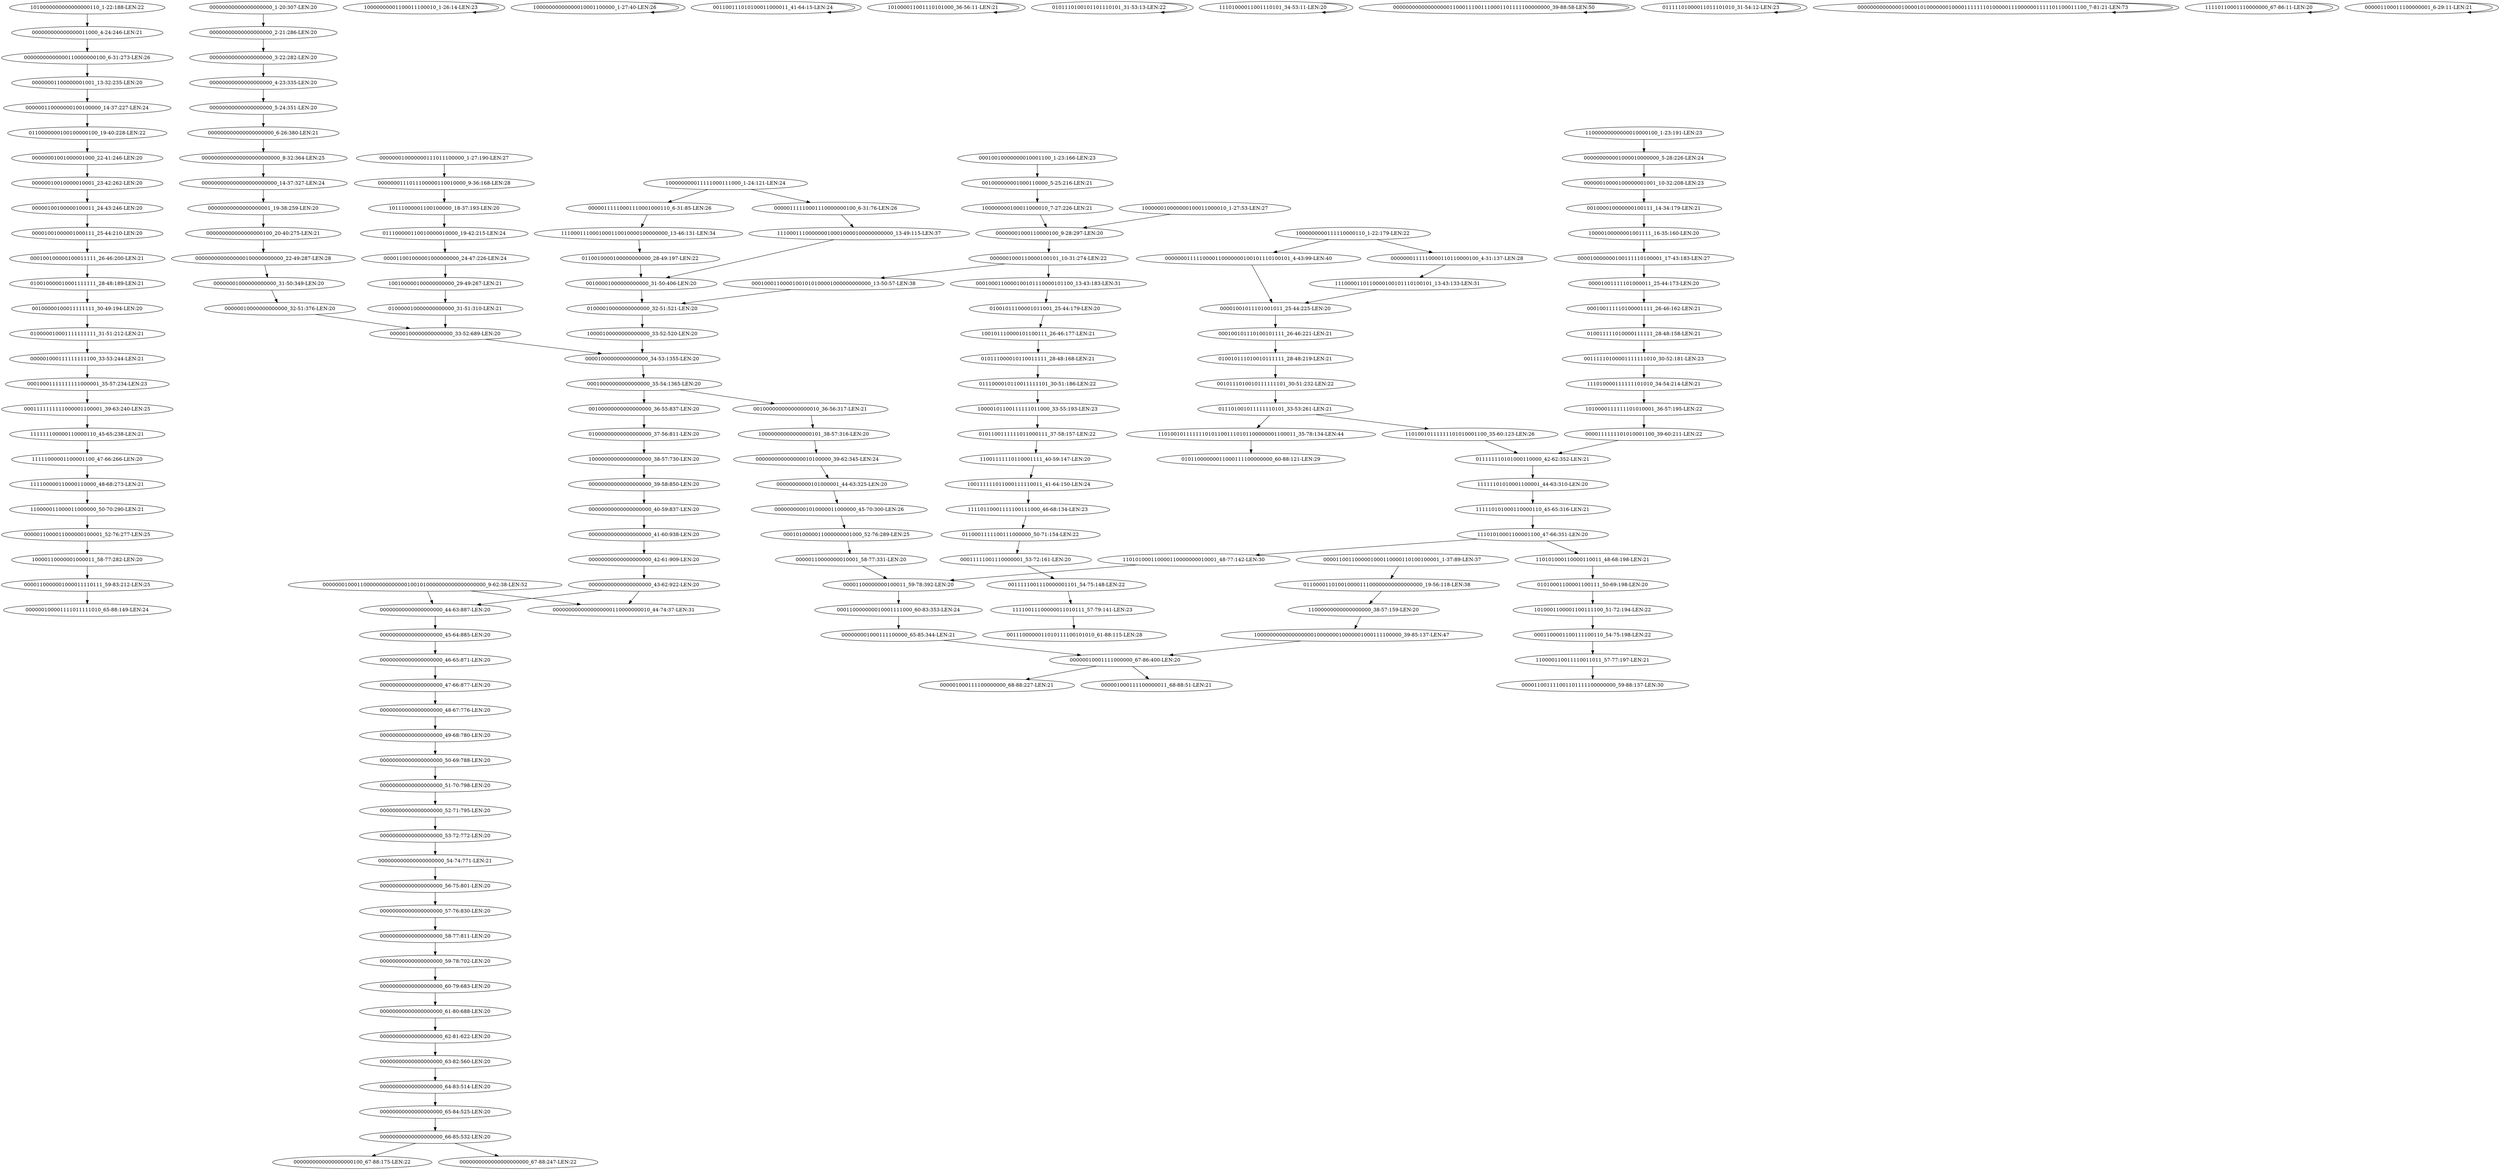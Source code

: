 digraph G {
    "00000000000000110000000100_6-31:273-LEN:26" -> "00000001100000001001_13-32:235-LEN:20";
    "00000000000000000000_41-60:938-LEN:20" -> "00000000000000000000_42-61:909-LEN:20";
    "00000000000000000000_44-63:887-LEN:20" -> "00000000000000000000_45-64:885-LEN:20";
    "00000110000000010001_58-77:331-LEN:20" -> "00001100000000100011_59-78:392-LEN:20";
    "00001001011101001011_25-44:225-LEN:20" -> "000100101110100101111_26-46:221-LEN:21";
    "110101000110000110000000010001_48-77:142-LEN:30" -> "00001100000000100011_59-78:392-LEN:20";
    "001000010000000100111_14-34:179-LEN:21" -> "10000100000001001111_16-35:160-LEN:20";
    "10000000001100011100010_1-26:14-LEN:23" -> "10000000001100011100010_1-26:14-LEN:23";
    "0010111010010111111101_30-51:232-LEN:22" -> "011101001011111110101_33-53:261-LEN:21";
    "000000010000000111011100000_1-27:190-LEN:27" -> "0000000111011100000110010000_9-36:168-LEN:28";
    "000010000000100111110100001_17-43:183-LEN:27" -> "00001001111101000011_25-44:173-LEN:20";
    "1110001110001000110010000100000000_13-46:131-LEN:34" -> "0110010000100000000000_28-49:197-LEN:22";
    "110000011000011000000_50-70:290-LEN:21" -> "0000011000011000000100001_52-76:277-LEN:25";
    "10000000000000010001100000_1-27:40-LEN:26" -> "10000000000000010001100000_1-27:40-LEN:26";
    "010000010001111111111_31-51:212-LEN:21" -> "000001000111111111100_33-53:244-LEN:21";
    "01010001100001100111_50-69:198-LEN:20" -> "1010001100001100111100_51-72:194-LEN:22";
    "111100000110000110000_48-68:273-LEN:21" -> "110000011000011000000_50-70:290-LEN:21";
    "0000000100011000000000000001001010000000000000000000_9-62:38-LEN:52" -> "00000000000000000000_44-63:887-LEN:20";
    "0000000100011000000000000001001010000000000000000000_9-62:38-LEN:52" -> "0000000000000000000110000000010_44-74:37-LEN:31";
    "10000000000000000101_38-57:316-LEN:20" -> "000000000000000010100000_39-62:345-LEN:24";
    "100111111011000111110011_41-64:150-LEN:24" -> "11110110001111100111000_46-68:134-LEN:23";
    "0001111111111000001100001_39-63:240-LEN:25" -> "111111100000110000110_45-65:238-LEN:21";
    "0001010000011000000001000_52-76:289-LEN:25" -> "00000110000000010001_58-77:331-LEN:20";
    "00000000000000000000_40-59:837-LEN:20" -> "00000000000000000000_41-60:938-LEN:20";
    "1010001100001100111100_51-72:194-LEN:22" -> "0001100001100111100110_54-75:198-LEN:22";
    "11010010111111101010001100_35-60:123-LEN:26" -> "011111110101000110000_42-62:352-LEN:21";
    "00010001111111111000001_35-57:234-LEN:23" -> "0001111111111000001100001_39-63:240-LEN:25";
    "00000000000000000000_59-78:702-LEN:20" -> "00000000000000000000_60-79:683-LEN:20";
    "0110001111100111000000_50-71:154-LEN:22" -> "00011111001110000001_53-72:161-LEN:20";
    "100000000100011000010_7-27:226-LEN:21" -> "00000001000110000100_9-28:297-LEN:20";
    "11111000001100001100_47-66:266-LEN:20" -> "111100000110000110000_48-68:273-LEN:21";
    "00000000000000000000_66-85:532-LEN:20" -> "0000000000000000000100_67-88:175-LEN:22";
    "00000000000000000000_66-85:532-LEN:20" -> "0000000000000000000000_67-88:247-LEN:22";
    "00000000000000000000_63-82:560-LEN:20" -> "00000000000000000000_64-83:514-LEN:20";
    "00100001000000000000_31-50:406-LEN:20" -> "01000010000000000000_32-51:521-LEN:20";
    "00000100000000000000_33-52:689-LEN:20" -> "00001000000000000000_34-53:1355-LEN:20";
    "111010000111111101010_34-54:214-LEN:21" -> "1010000111111101010001_36-57:195-LEN:22";
    "00000000000000000000_46-65:871-LEN:20" -> "00000000000000000000_47-66:877-LEN:20";
    "0001100001100111100110_54-75:198-LEN:22" -> "110000110011110011011_57-77:197-LEN:21";
    "000011001000001000000000_24-47:226-LEN:24" -> "100100000100000000000_29-49:267-LEN:21";
    "00000000000000000000_61-80:688-LEN:20" -> "00000000000000000000_62-81:622-LEN:20";
    "00000001000000000000_31-50:349-LEN:20" -> "00000010000000000000_32-51:376-LEN:20";
    "00000000000000000000_4-23:335-LEN:20" -> "00000000000000000000_5-24:351-LEN:20";
    "00000000000000000000_49-68:780-LEN:20" -> "00000000000000000000_50-69:788-LEN:20";
    "000100100000100011111_26-46:200-LEN:21" -> "010010000010001111111_28-48:189-LEN:21";
    "000000000000000000000000_14-37:327-LEN:24" -> "00000000000000000001_19-38:259-LEN:20";
    "001100111010100011000011_41-64:15-LEN:24" -> "001100111010100011000011_41-64:15-LEN:24";
    "00000000000000000000_65-84:525-LEN:20" -> "00000000000000000000_66-85:532-LEN:20";
    "00000000000000000000_60-79:683-LEN:20" -> "00000000000000000000_61-80:688-LEN:20";
    "00000001000110000100_9-28:297-LEN:20" -> "0000001000110000100101_10-31:274-LEN:22";
    "0001000110000100101110000101100_13-43:183-LEN:31" -> "01001011100001011001_25-44:179-LEN:20";
    "110101000110000110011_48-68:198-LEN:21" -> "01010001100001100111_50-69:198-LEN:20";
    "01000000000000000000_37-56:811-LEN:20" -> "10000000000000000000_38-57:730-LEN:20";
    "01000010000000000000_32-51:521-LEN:20" -> "10000100000000000000_33-52:520-LEN:20";
    "0000110000001000011110111_59-83:212-LEN:25" -> "000000100001111011111010_65-88:149-LEN:24";
    "010111000010110011111_28-48:168-LEN:21" -> "0111000010110011111101_30-51:186-LEN:22";
    "00010000000000000000_35-54:1365-LEN:20" -> "00100000000000000000_36-55:837-LEN:20";
    "00010000000000000000_35-54:1365-LEN:20" -> "001000000000000000010_36-56:317-LEN:21";
    "0000000111110000110000000100101110100101_4-43:99-LEN:40" -> "00001001011101001011_25-44:225-LEN:20";
    "11001111110110001111_40-59:147-LEN:20" -> "100111111011000111110011_41-64:150-LEN:24";
    "000000000000000011000_4-24:246-LEN:21" -> "00000000000000110000000100_6-31:273-LEN:26";
    "10000100000000000000_33-52:520-LEN:20" -> "00001000000000000000_34-53:1355-LEN:20";
    "00000000000000000000_47-66:877-LEN:20" -> "00000000000000000000_48-67:776-LEN:20";
    "00001100000000100011_59-78:392-LEN:20" -> "000110000000010001111000_60-83:353-LEN:24";
    "000000001000111100000_65-85:344-LEN:21" -> "00000010001111000000_67-86:400-LEN:20";
    "00000010000000000000_32-51:376-LEN:20" -> "00000100000000000000_33-52:689-LEN:20";
    "0110010000100000000000_28-49:197-LEN:22" -> "00100001000000000000_31-50:406-LEN:20";
    "00000100100000100011_24-43:246-LEN:20" -> "00001001000001000111_25-44:210-LEN:20";
    "00000001100000001001_13-32:235-LEN:20" -> "000000110000000100100000_14-37:227-LEN:24";
    "0000000111011100000110010000_9-36:168-LEN:28" -> "10111000001100100000_18-37:193-LEN:20";
    "10000101100111111011000_33-55:193-LEN:23" -> "0101100111111011000111_37-58:157-LEN:22";
    "00000000000000000000_3-22:282-LEN:20" -> "00000000000000000000_4-23:335-LEN:20";
    "00001001000001000111_25-44:210-LEN:20" -> "000100100000100011111_26-46:200-LEN:21";
    "11111101010001100001_44-63:310-LEN:20" -> "111110101000110000110_45-65:316-LEN:21";
    "00011111001110000001_53-72:161-LEN:20" -> "0011111001110000001101_54-75:148-LEN:22";
    "00000111110001110000000100_6-31:76-LEN:26" -> "1110001110000000100010000100000000000_13-49:115-LEN:37";
    "0101100111111011000111_37-58:157-LEN:22" -> "11001111110110001111_40-59:147-LEN:20";
    "101000011001110101000_36-56:11-LEN:21" -> "101000011001110101000_36-56:11-LEN:21";
    "0110000000100100000100_19-40:228-LEN:22" -> "00000001001000001000_22-41:246-LEN:20";
    "00000000000000000000_45-64:885-LEN:20" -> "00000000000000000000_46-65:871-LEN:20";
    "11101010001100001100_47-66:351-LEN:20" -> "110101000110000110000000010001_48-77:142-LEN:30";
    "11101010001100001100_47-66:351-LEN:20" -> "110101000110000110011_48-68:198-LEN:21";
    "100000010000000100011000010_1-27:53-LEN:27" -> "00000001000110000100_9-28:297-LEN:20";
    "11000000000000010000100_1-23:191-LEN:23" -> "000000000001000010000000_5-28:226-LEN:24";
    "0101110100101101110101_31-53:13-LEN:22" -> "0101110100101101110101_31-53:13-LEN:22";
    "10111000001100100000_18-37:193-LEN:20" -> "011100000110010000010000_19-42:215-LEN:24";
    "00000010001111000000_67-86:400-LEN:20" -> "000001000111100000000_68-88:227-LEN:21";
    "00000010001111000000_67-86:400-LEN:20" -> "000001000111100000011_68-88:51-LEN:21";
    "10000000000000000001000000010000001000111100000_39-85:137-LEN:47" -> "00000010001111000000_67-86:400-LEN:20";
    "000110000000010001111000_60-83:353-LEN:24" -> "000000001000111100000_65-85:344-LEN:21";
    "00000000001010000011000000_45-70:300-LEN:26" -> "0001010000011000000001000_52-76:289-LEN:25";
    "01001011100001011001_25-44:179-LEN:20" -> "100101110000101100111_26-46:177-LEN:21";
    "00111110100001111111010_30-52:181-LEN:23" -> "111010000111111101010_34-54:214-LEN:21";
    "00000000000000000000_57-76:830-LEN:20" -> "00000000000000000000_58-77:811-LEN:20";
    "00000000000000000000_53-72:772-LEN:20" -> "000000000000000000000_54-74:771-LEN:21";
    "01100001101001000011100000000000000000_19-56:118-LEN:38" -> "11000000000000000000_38-57:159-LEN:20";
    "00010001100001001010100001000000000000_13-50:57-LEN:38" -> "01000010000000000000_32-51:521-LEN:20";
    "011101001011111110101_33-53:261-LEN:21" -> "11010010111111101010001100_35-60:123-LEN:26";
    "011101001011111110101_33-53:261-LEN:21" -> "11010010111111101011001110101100000001100011_35-78:134-LEN:44";
    "110000110011110011011_57-77:197-LEN:21" -> "000011001111001101111100000000_59-88:137-LEN:30";
    "00000000000000000000_58-77:811-LEN:20" -> "00000000000000000000_59-78:702-LEN:20";
    "00000000000000000000_5-24:351-LEN:20" -> "000000000000000000000_6-26:380-LEN:21";
    "11101000011001110101_34-53:11-LEN:20" -> "11101000011001110101_34-53:11-LEN:20";
    "00000000000000000000_56-75:801-LEN:20" -> "00000000000000000000_57-76:830-LEN:20";
    "1010000111111101010001_36-57:195-LEN:22" -> "0000111111101010001100_39-60:211-LEN:22";
    "100101110000101100111_26-46:177-LEN:21" -> "010111000010110011111_28-48:168-LEN:21";
    "00000000000000000000_48-67:776-LEN:20" -> "00000000000000000000_49-68:780-LEN:20";
    "0000111111101010001100_39-60:211-LEN:22" -> "011111110101000110000_42-62:352-LEN:21";
    "1000000000111110000110_1-22:179-LEN:22" -> "0000000111110000110000000100101110100101_4-43:99-LEN:40";
    "1000000000111110000110_1-22:179-LEN:22" -> "0000000111110000110110000100_4-31:137-LEN:28";
    "11110110001111100111000_46-68:134-LEN:23" -> "0110001111100111000000_50-71:154-LEN:22";
    "0000000000000000100000000000_22-49:287-LEN:28" -> "00000001000000000000_31-50:349-LEN:20";
    "00000001001000001000_22-41:246-LEN:20" -> "00000010010000010001_23-42:262-LEN:20";
    "010010000010001111111_28-48:189-LEN:21" -> "00100000100011111111_30-49:194-LEN:20";
    "00000010010000010001_23-42:262-LEN:20" -> "00000100100000100011_24-43:246-LEN:20";
    "00000111110001110001000110_6-31:85-LEN:26" -> "1110001110001000110010000100000000_13-46:131-LEN:34";
    "0000011000011000000100001_52-76:277-LEN:25" -> "10000110000001000011_58-77:282-LEN:20";
    "1010000000000000000110_1-22:188-LEN:22" -> "000000000000000011000_4-24:246-LEN:21";
    "10000110000001000011_58-77:282-LEN:20" -> "0000110000001000011110111_59-83:212-LEN:25";
    "00000000000000000011000111001110001101111100000000_39-88:58-LEN:50" -> "00000000000000000011000111001110001101111100000000_39-88:58-LEN:50";
    "000000000000000000000_6-26:380-LEN:21" -> "0000000000000000000000000_8-32:364-LEN:25";
    "01111101000011011101010_31-54:12-LEN:23" -> "01111101000011011101010_31-54:12-LEN:23";
    "00000000000000000000_50-69:788-LEN:20" -> "00000000000000000000_51-70:798-LEN:20";
    "011100000110010000010000_19-42:215-LEN:24" -> "000011001000001000000000_24-47:226-LEN:24";
    "00000000000000000001_19-38:259-LEN:20" -> "000000000000000000100_20-40:275-LEN:21";
    "0000000000000000000000000_8-32:364-LEN:25" -> "000000000000000000000000_14-37:327-LEN:24";
    "0000000000000010000101000000010000111111101000001110000001111101100011100_7-81:21-LEN:73" -> "0000000000000010000101000000010000111111101000001110000001111101100011100_7-81:21-LEN:73";
    "00000000000000000000_64-83:514-LEN:20" -> "00000000000000000000_65-84:525-LEN:20";
    "000000000000000000000_54-74:771-LEN:21" -> "00000000000000000000_56-75:801-LEN:20";
    "00100000000000000000_36-55:837-LEN:20" -> "01000000000000000000_37-56:811-LEN:20";
    "000000110000000100100000_14-37:227-LEN:24" -> "0110000000100100000100_19-40:228-LEN:22";
    "11110110001110000000_67-86:11-LEN:20" -> "11110110001110000000_67-86:11-LEN:20";
    "00000000000000000000_43-62:922-LEN:20" -> "00000000000000000000_44-63:887-LEN:20";
    "00000000000000000000_43-62:922-LEN:20" -> "0000000000000000000110000000010_44-74:37-LEN:31";
    "00000000000000000000_1-20:307-LEN:20" -> "00000000000000000000_2-21:286-LEN:20";
    "00000000000000000000_51-70:798-LEN:20" -> "00000000000000000000_52-71:795-LEN:20";
    "100100000100000000000_29-49:267-LEN:21" -> "010000010000000000000_31-51:310-LEN:21";
    "00000000000000000000_2-21:286-LEN:20" -> "00000000000000000000_3-22:282-LEN:20";
    "000100101110100101111_26-46:221-LEN:21" -> "010010111010010111111_28-48:219-LEN:21";
    "000000000000000010100000_39-62:345-LEN:24" -> "00000000000101000001_44-63:325-LEN:20";
    "000000000001000010000000_5-28:226-LEN:24" -> "00000010000100000001001_10-32:208-LEN:23";
    "000001000111111111100_33-53:244-LEN:21" -> "00010001111111111000001_35-57:234-LEN:23";
    "001000000000000000010_36-56:317-LEN:21" -> "10000000000000000101_38-57:316-LEN:20";
    "10000100000001001111_16-35:160-LEN:20" -> "000010000000100111110100001_17-43:183-LEN:27";
    "00100000100011111111_30-49:194-LEN:20" -> "010000010001111111111_31-51:212-LEN:21";
    "00000000000000000000_42-61:909-LEN:20" -> "00000000000000000000_43-62:922-LEN:20";
    "00010010000000010001100_1-23:166-LEN:23" -> "001000000001000110000_5-25:216-LEN:21";
    "11110011100000011010111_57-79:141-LEN:23" -> "0011100000011010111100101010_61-88:115-LEN:28";
    "00000000000000000000_39-58:850-LEN:20" -> "00000000000000000000_40-59:837-LEN:20";
    "011111110101000110000_42-62:352-LEN:21" -> "11111101010001100001_44-63:310-LEN:20";
    "0011111001110000001101_54-75:148-LEN:22" -> "11110011100000011010111_57-79:141-LEN:23";
    "001000000001000110000_5-25:216-LEN:21" -> "100000000100011000010_7-27:226-LEN:21";
    "11010010111111101011001110101100000001100011_35-78:134-LEN:44" -> "01011000000011000111100000000_60-88:121-LEN:29";
    "00000000000000000000_52-71:795-LEN:20" -> "00000000000000000000_53-72:772-LEN:20";
    "010010111010010111111_28-48:219-LEN:21" -> "0010111010010111111101_30-51:232-LEN:22";
    "010000010000000000000_31-51:310-LEN:21" -> "00000100000000000000_33-52:689-LEN:20";
    "1110000110110000100101110100101_13-43:133-LEN:31" -> "00001001011101001011_25-44:225-LEN:20";
    "0111000010110011111101_30-51:186-LEN:22" -> "10000101100111111011000_33-55:193-LEN:23";
    "1110001110000000100010000100000000000_13-49:115-LEN:37" -> "00100001000000000000_31-50:406-LEN:20";
    "000000000000000000100_20-40:275-LEN:21" -> "0000000000000000100000000000_22-49:287-LEN:28";
    "10000000000000000000_38-57:730-LEN:20" -> "00000000000000000000_39-58:850-LEN:20";
    "100000000011111000111000_1-24:121-LEN:24" -> "00000111110001110000000100_6-31:76-LEN:26";
    "100000000011111000111000_1-24:121-LEN:24" -> "00000111110001110001000110_6-31:85-LEN:26";
    "0000110011000001000110000110100100001_1-37:89-LEN:37" -> "01100001101001000011100000000000000000_19-56:118-LEN:38";
    "00000000000101000001_44-63:325-LEN:20" -> "00000000001010000011000000_45-70:300-LEN:26";
    "0000001000110000100101_10-31:274-LEN:22" -> "0001000110000100101110000101100_13-43:183-LEN:31";
    "0000001000110000100101_10-31:274-LEN:22" -> "00010001100001001010100001000000000000_13-50:57-LEN:38";
    "111110101000110000110_45-65:316-LEN:21" -> "11101010001100001100_47-66:351-LEN:20";
    "000001100011100000001_6-29:11-LEN:21" -> "000001100011100000001_6-29:11-LEN:21";
    "00001000000000000000_34-53:1355-LEN:20" -> "00010000000000000000_35-54:1365-LEN:20";
    "11000000000000000000_38-57:159-LEN:20" -> "10000000000000000001000000010000001000111100000_39-85:137-LEN:47";
    "00000000000000000000_62-81:622-LEN:20" -> "00000000000000000000_63-82:560-LEN:20";
    "00000010000100000001001_10-32:208-LEN:23" -> "001000010000000100111_14-34:179-LEN:21";
    "0000000111110000110110000100_4-31:137-LEN:28" -> "1110000110110000100101110100101_13-43:133-LEN:31";
    "010011111010000111111_28-48:158-LEN:21" -> "00111110100001111111010_30-52:181-LEN:23";
    "00001001111101000011_25-44:173-LEN:20" -> "000100111110100001111_26-46:162-LEN:21";
    "000100111110100001111_26-46:162-LEN:21" -> "010011111010000111111_28-48:158-LEN:21";
    "111111100000110000110_45-65:238-LEN:21" -> "11111000001100001100_47-66:266-LEN:20";
}
